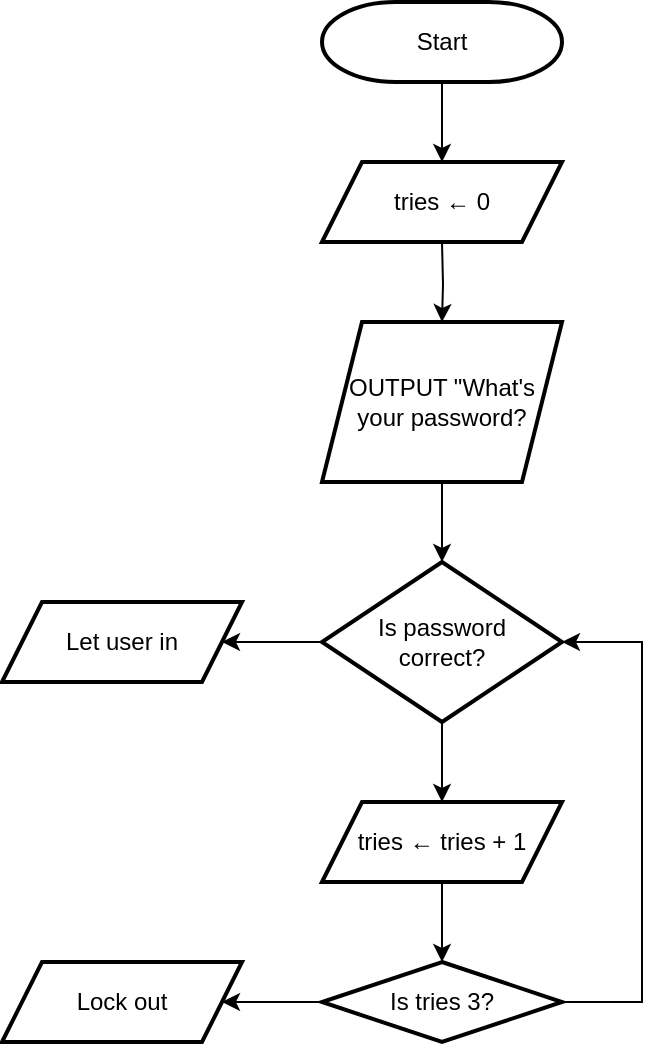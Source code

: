 <mxfile version="24.7.16">
  <diagram name="Page-1" id="YLb6v9ezmrfeidstlbZN">
    <mxGraphModel dx="1434" dy="780" grid="1" gridSize="10" guides="1" tooltips="1" connect="1" arrows="1" fold="1" page="1" pageScale="1" pageWidth="827" pageHeight="1169" math="0" shadow="0">
      <root>
        <mxCell id="0" />
        <mxCell id="1" parent="0" />
        <mxCell id="rbfPJ4H-Tg4PSfFwz5Jx-3" value="" style="edgeStyle=orthogonalEdgeStyle;rounded=0;orthogonalLoop=1;jettySize=auto;html=1;" edge="1" parent="1" target="rbfPJ4H-Tg4PSfFwz5Jx-2">
          <mxGeometry relative="1" as="geometry">
            <mxPoint x="420" y="160" as="sourcePoint" />
          </mxGeometry>
        </mxCell>
        <mxCell id="rbfPJ4H-Tg4PSfFwz5Jx-5" value="" style="edgeStyle=orthogonalEdgeStyle;rounded=0;orthogonalLoop=1;jettySize=auto;html=1;" edge="1" parent="1" source="rbfPJ4H-Tg4PSfFwz5Jx-2" target="rbfPJ4H-Tg4PSfFwz5Jx-4">
          <mxGeometry relative="1" as="geometry" />
        </mxCell>
        <mxCell id="rbfPJ4H-Tg4PSfFwz5Jx-2" value="OUTPUT &quot;What&#39;s your password?" style="shape=parallelogram;perimeter=parallelogramPerimeter;whiteSpace=wrap;html=1;fixedSize=1;strokeWidth=2;" vertex="1" parent="1">
          <mxGeometry x="360" y="200" width="120" height="80" as="geometry" />
        </mxCell>
        <mxCell id="rbfPJ4H-Tg4PSfFwz5Jx-7" value="" style="edgeStyle=orthogonalEdgeStyle;rounded=0;orthogonalLoop=1;jettySize=auto;html=1;" edge="1" parent="1" source="rbfPJ4H-Tg4PSfFwz5Jx-4" target="rbfPJ4H-Tg4PSfFwz5Jx-6">
          <mxGeometry relative="1" as="geometry" />
        </mxCell>
        <mxCell id="rbfPJ4H-Tg4PSfFwz5Jx-9" value="" style="edgeStyle=orthogonalEdgeStyle;rounded=0;orthogonalLoop=1;jettySize=auto;html=1;" edge="1" parent="1" source="rbfPJ4H-Tg4PSfFwz5Jx-4" target="rbfPJ4H-Tg4PSfFwz5Jx-8">
          <mxGeometry relative="1" as="geometry" />
        </mxCell>
        <mxCell id="rbfPJ4H-Tg4PSfFwz5Jx-4" value="Is password&lt;div&gt;correct?&lt;/div&gt;" style="rhombus;whiteSpace=wrap;html=1;strokeWidth=2;" vertex="1" parent="1">
          <mxGeometry x="360" y="320" width="120" height="80" as="geometry" />
        </mxCell>
        <mxCell id="rbfPJ4H-Tg4PSfFwz5Jx-6" value="Let user in" style="shape=parallelogram;perimeter=parallelogramPerimeter;whiteSpace=wrap;html=1;fixedSize=1;strokeWidth=2;" vertex="1" parent="1">
          <mxGeometry x="200" y="340" width="120" height="40" as="geometry" />
        </mxCell>
        <mxCell id="rbfPJ4H-Tg4PSfFwz5Jx-14" value="" style="edgeStyle=orthogonalEdgeStyle;rounded=0;orthogonalLoop=1;jettySize=auto;html=1;" edge="1" parent="1" source="rbfPJ4H-Tg4PSfFwz5Jx-8" target="rbfPJ4H-Tg4PSfFwz5Jx-13">
          <mxGeometry relative="1" as="geometry" />
        </mxCell>
        <mxCell id="rbfPJ4H-Tg4PSfFwz5Jx-8" value="tries ← tries + 1" style="shape=parallelogram;perimeter=parallelogramPerimeter;whiteSpace=wrap;html=1;fixedSize=1;strokeWidth=2;" vertex="1" parent="1">
          <mxGeometry x="360" y="440" width="120" height="40" as="geometry" />
        </mxCell>
        <mxCell id="rbfPJ4H-Tg4PSfFwz5Jx-16" value="" style="edgeStyle=orthogonalEdgeStyle;rounded=0;orthogonalLoop=1;jettySize=auto;html=1;" edge="1" parent="1" source="rbfPJ4H-Tg4PSfFwz5Jx-13" target="rbfPJ4H-Tg4PSfFwz5Jx-15">
          <mxGeometry relative="1" as="geometry" />
        </mxCell>
        <mxCell id="rbfPJ4H-Tg4PSfFwz5Jx-13" value="Is tries 3?" style="rhombus;whiteSpace=wrap;html=1;strokeWidth=2;" vertex="1" parent="1">
          <mxGeometry x="360" y="520" width="120" height="40" as="geometry" />
        </mxCell>
        <mxCell id="rbfPJ4H-Tg4PSfFwz5Jx-15" value="Lock out" style="shape=parallelogram;perimeter=parallelogramPerimeter;whiteSpace=wrap;html=1;fixedSize=1;strokeWidth=2;" vertex="1" parent="1">
          <mxGeometry x="200" y="520" width="120" height="40" as="geometry" />
        </mxCell>
        <mxCell id="rbfPJ4H-Tg4PSfFwz5Jx-17" value="" style="endArrow=classic;html=1;rounded=0;entryX=1;entryY=0.5;entryDx=0;entryDy=0;exitX=1;exitY=0.5;exitDx=0;exitDy=0;" edge="1" parent="1" source="rbfPJ4H-Tg4PSfFwz5Jx-13" target="rbfPJ4H-Tg4PSfFwz5Jx-4">
          <mxGeometry width="50" height="50" relative="1" as="geometry">
            <mxPoint x="490" y="540" as="sourcePoint" />
            <mxPoint x="520" y="350" as="targetPoint" />
            <Array as="points">
              <mxPoint x="520" y="540" />
              <mxPoint x="520" y="360" />
            </Array>
          </mxGeometry>
        </mxCell>
        <mxCell id="rbfPJ4H-Tg4PSfFwz5Jx-18" value="tries ← 0" style="shape=parallelogram;perimeter=parallelogramPerimeter;whiteSpace=wrap;html=1;fixedSize=1;strokeWidth=2;" vertex="1" parent="1">
          <mxGeometry x="360" y="120" width="120" height="40" as="geometry" />
        </mxCell>
        <mxCell id="rbfPJ4H-Tg4PSfFwz5Jx-20" value="" style="edgeStyle=orthogonalEdgeStyle;rounded=0;orthogonalLoop=1;jettySize=auto;html=1;fontFamily=Helvetica;fontSize=12;fontColor=default;" edge="1" parent="1" source="rbfPJ4H-Tg4PSfFwz5Jx-19" target="rbfPJ4H-Tg4PSfFwz5Jx-18">
          <mxGeometry relative="1" as="geometry" />
        </mxCell>
        <mxCell id="rbfPJ4H-Tg4PSfFwz5Jx-19" value="Start" style="strokeWidth=2;html=1;shape=mxgraph.flowchart.terminator;whiteSpace=wrap;strokeColor=default;align=center;verticalAlign=middle;fontFamily=Helvetica;fontSize=12;fontColor=default;fillColor=default;" vertex="1" parent="1">
          <mxGeometry x="360" y="40" width="120" height="40" as="geometry" />
        </mxCell>
      </root>
    </mxGraphModel>
  </diagram>
</mxfile>
